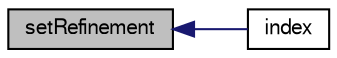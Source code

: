 digraph "setRefinement"
{
  bgcolor="transparent";
  edge [fontname="FreeSans",fontsize="10",labelfontname="FreeSans",labelfontsize="10"];
  node [fontname="FreeSans",fontsize="10",shape=record];
  rankdir="LR";
  Node435 [label="setRefinement",height=0.2,width=0.4,color="black", fillcolor="grey75", style="filled", fontcolor="black"];
  Node435 -> Node436 [dir="back",color="midnightblue",fontsize="10",style="solid",fontname="FreeSans"];
  Node436 [label="index",height=0.2,width=0.4,color="black",URL="$a21610.html#a4a438520bb14406481732edc13c119c7",tooltip="Return the index of this modifier. "];
}
